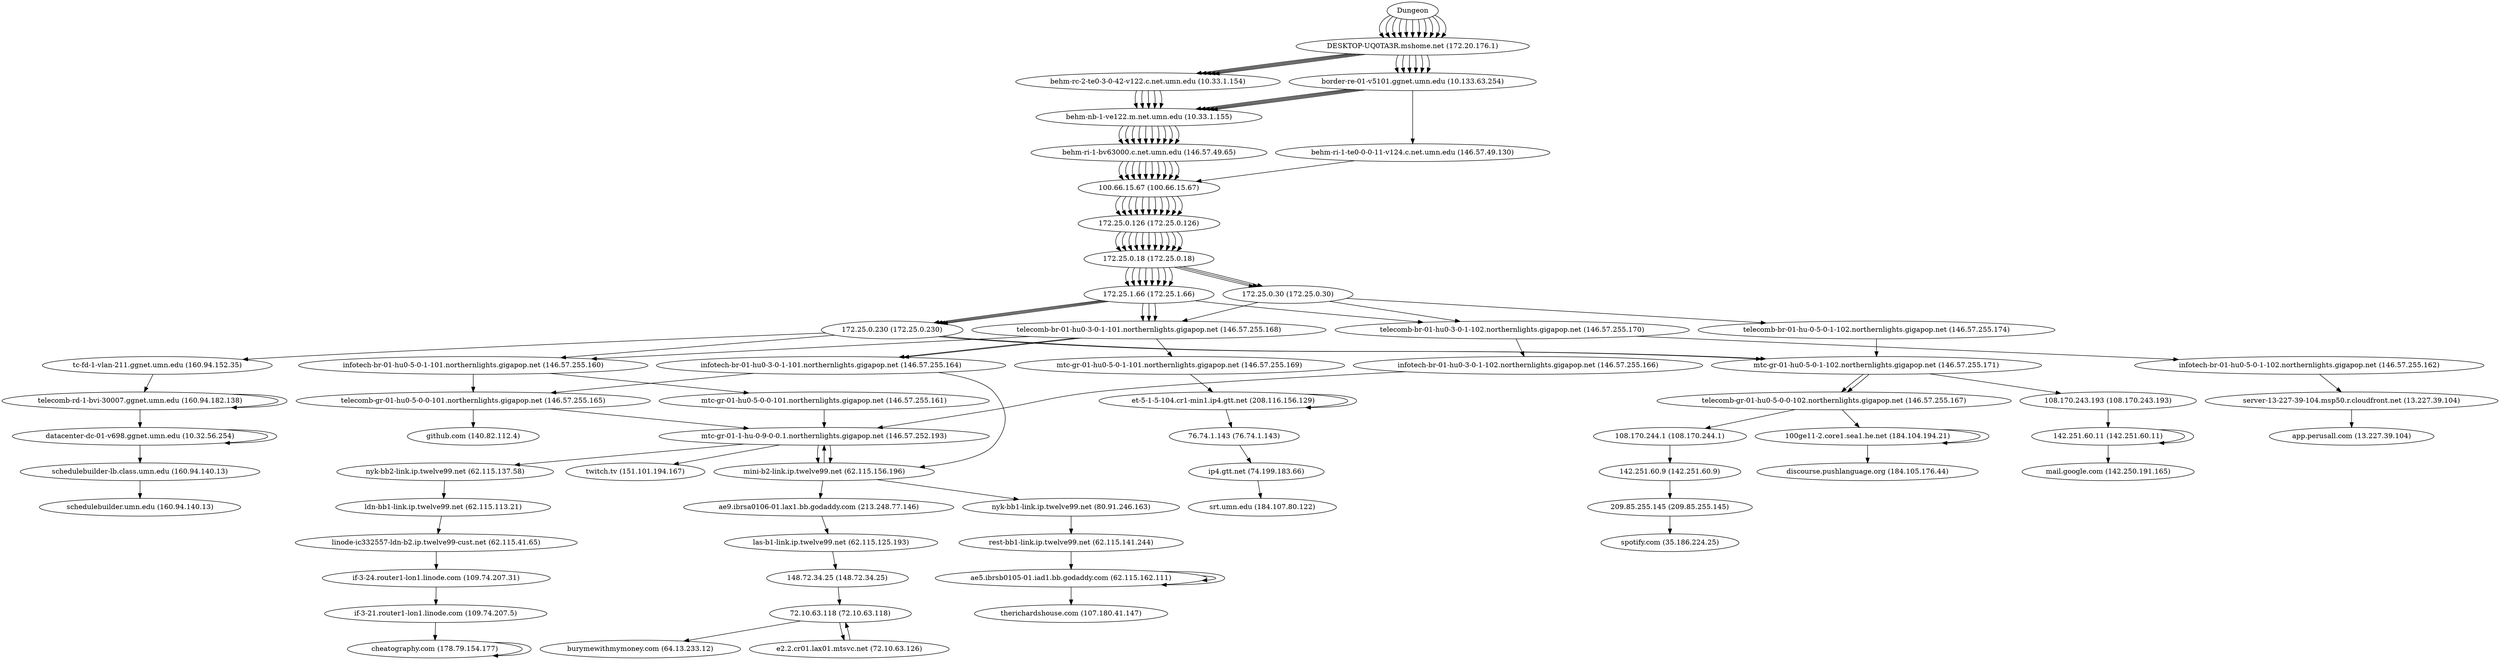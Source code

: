 digraph network {

// traceroute to srt.umn.edu (184.107.80.122), 60 hops max, 60 byte packets
"Dungeon" -> "DESKTOP-UQ0TA3R.mshome.net (172.20.176.1)";
"DESKTOP-UQ0TA3R.mshome.net (172.20.176.1)" -> "behm-rc-2-te0-3-0-42-v122.c.net.umn.edu (10.33.1.154)";
"behm-rc-2-te0-3-0-42-v122.c.net.umn.edu (10.33.1.154)" -> "behm-nb-1-ve122.m.net.umn.edu (10.33.1.155)";
"behm-nb-1-ve122.m.net.umn.edu (10.33.1.155)" -> "behm-ri-1-bv63000.c.net.umn.edu (146.57.49.65)";
"behm-ri-1-bv63000.c.net.umn.edu (146.57.49.65)" -> "100.66.15.67 (100.66.15.67)";
"100.66.15.67 (100.66.15.67)" -> "172.25.0.126 (172.25.0.126)";
"172.25.0.126 (172.25.0.126)" -> "172.25.0.18 (172.25.0.18)";
"172.25.0.18 (172.25.0.18)" -> "172.25.1.66 (172.25.1.66)";
"172.25.1.66 (172.25.1.66)" -> "telecomb-br-01-hu0-3-0-1-101.northernlights.gigapop.net (146.57.255.168)";
"telecomb-br-01-hu0-3-0-1-101.northernlights.gigapop.net (146.57.255.168)" -> "mtc-gr-01-hu0-5-0-1-101.northernlights.gigapop.net (146.57.255.169)";
"mtc-gr-01-hu0-5-0-1-101.northernlights.gigapop.net (146.57.255.169)" -> "et-5-1-5-104.cr1-min1.ip4.gtt.net (208.116.156.129)";
"et-5-1-5-104.cr1-min1.ip4.gtt.net (208.116.156.129)" -> "et-5-1-5-104.cr1-min1.ip4.gtt.net (208.116.156.129)";
"et-5-1-5-104.cr1-min1.ip4.gtt.net (208.116.156.129)" -> "76.74.1.143 (76.74.1.143)";
"76.74.1.143 (76.74.1.143)" -> "ip4.gtt.net (74.199.183.66)";
"ip4.gtt.net (74.199.183.66)" -> "srt.umn.edu (184.107.80.122)";

// traceroute to github.com (140.82.112.4), 60 hops max, 60 byte packets
"Dungeon" -> "DESKTOP-UQ0TA3R.mshome.net (172.20.176.1)";
"DESKTOP-UQ0TA3R.mshome.net (172.20.176.1)" -> "behm-rc-2-te0-3-0-42-v122.c.net.umn.edu (10.33.1.154)";
"behm-rc-2-te0-3-0-42-v122.c.net.umn.edu (10.33.1.154)" -> "behm-nb-1-ve122.m.net.umn.edu (10.33.1.155)";
"behm-nb-1-ve122.m.net.umn.edu (10.33.1.155)" -> "behm-ri-1-bv63000.c.net.umn.edu (146.57.49.65)";
"behm-ri-1-bv63000.c.net.umn.edu (146.57.49.65)" -> "100.66.15.67 (100.66.15.67)";
"100.66.15.67 (100.66.15.67)" -> "172.25.0.126 (172.25.0.126)";
"172.25.0.126 (172.25.0.126)" -> "172.25.0.18 (172.25.0.18)";
"172.25.0.18 (172.25.0.18)" -> "172.25.1.66 (172.25.1.66)";
"172.25.1.66 (172.25.1.66)" -> "telecomb-br-01-hu0-3-0-1-101.northernlights.gigapop.net (146.57.255.168)";
"telecomb-br-01-hu0-3-0-1-101.northernlights.gigapop.net (146.57.255.168)" -> "infotech-br-01-hu0-5-0-1-101.northernlights.gigapop.net (146.57.255.160)";
"infotech-br-01-hu0-5-0-1-101.northernlights.gigapop.net (146.57.255.160)" -> "telecomb-gr-01-hu0-5-0-0-101.northernlights.gigapop.net (146.57.255.165)";
"telecomb-gr-01-hu0-5-0-0-101.northernlights.gigapop.net (146.57.255.165)" -> "github.com (140.82.112.4)";

// traceroute to app.perusall.com (13.227.39.104), 60 hops max, 60 byte packets
"Dungeon" -> "DESKTOP-UQ0TA3R.mshome.net (172.20.176.1)";
"DESKTOP-UQ0TA3R.mshome.net (172.20.176.1)" -> "behm-rc-2-te0-3-0-42-v122.c.net.umn.edu (10.33.1.154)";
"behm-rc-2-te0-3-0-42-v122.c.net.umn.edu (10.33.1.154)" -> "behm-nb-1-ve122.m.net.umn.edu (10.33.1.155)";
"behm-nb-1-ve122.m.net.umn.edu (10.33.1.155)" -> "behm-ri-1-bv63000.c.net.umn.edu (146.57.49.65)";
"behm-ri-1-bv63000.c.net.umn.edu (146.57.49.65)" -> "100.66.15.67 (100.66.15.67)";
"100.66.15.67 (100.66.15.67)" -> "172.25.0.126 (172.25.0.126)";
"172.25.0.126 (172.25.0.126)" -> "172.25.0.18 (172.25.0.18)";
"172.25.0.18 (172.25.0.18)" -> "172.25.1.66 (172.25.1.66)";
"172.25.1.66 (172.25.1.66)" -> "telecomb-br-01-hu0-3-0-1-102.northernlights.gigapop.net (146.57.255.170)";
"telecomb-br-01-hu0-3-0-1-102.northernlights.gigapop.net (146.57.255.170)" -> "infotech-br-01-hu0-5-0-1-102.northernlights.gigapop.net (146.57.255.162)";
"infotech-br-01-hu0-5-0-1-102.northernlights.gigapop.net (146.57.255.162)" -> "server-13-227-39-104.msp50.r.cloudfront.net (13.227.39.104)";
"server-13-227-39-104.msp50.r.cloudfront.net (13.227.39.104)" -> "app.perusall.com (13.227.39.104)";

// traceroute to mail.google.com (142.250.191.165), 60 hops max, 60 byte packets
"Dungeon" -> "DESKTOP-UQ0TA3R.mshome.net (172.20.176.1)";
"DESKTOP-UQ0TA3R.mshome.net (172.20.176.1)" -> "border-re-01-v5101.ggnet.umn.edu (10.133.63.254)";
"border-re-01-v5101.ggnet.umn.edu (10.133.63.254)" -> "behm-nb-1-ve122.m.net.umn.edu (10.33.1.155)";
"behm-nb-1-ve122.m.net.umn.edu (10.33.1.155)" -> "behm-ri-1-bv63000.c.net.umn.edu (146.57.49.65)";
"behm-ri-1-bv63000.c.net.umn.edu (146.57.49.65)" -> "100.66.15.67 (100.66.15.67)";
"100.66.15.67 (100.66.15.67)" -> "172.25.0.126 (172.25.0.126)";
"172.25.0.126 (172.25.0.126)" -> "172.25.0.18 (172.25.0.18)";
"172.25.0.18 (172.25.0.18)" -> "172.25.1.66 (172.25.1.66)";
"172.25.1.66 (172.25.1.66)" -> "172.25.0.230 (172.25.0.230)";
"172.25.0.230 (172.25.0.230)" -> "mtc-gr-01-hu0-5-0-1-102.northernlights.gigapop.net (146.57.255.171)";
"mtc-gr-01-hu0-5-0-1-102.northernlights.gigapop.net (146.57.255.171)" -> "108.170.243.193 (108.170.243.193)";
"108.170.243.193 (108.170.243.193)" -> "142.251.60.11 (142.251.60.11)";
"142.251.60.11 (142.251.60.11)" -> "142.251.60.11 (142.251.60.11)";
"142.251.60.11 (142.251.60.11)" -> "mail.google.com (142.250.191.165)";

// traceroute to schedulebuilder.umn.edu (160.94.140.13), 60 hops max, 60 byte packets
"Dungeon" -> "DESKTOP-UQ0TA3R.mshome.net (172.20.176.1)";
"DESKTOP-UQ0TA3R.mshome.net (172.20.176.1)" -> "border-re-01-v5101.ggnet.umn.edu (10.133.63.254)";
"border-re-01-v5101.ggnet.umn.edu (10.133.63.254)" -> "behm-ri-1-te0-0-0-11-v124.c.net.umn.edu (146.57.49.130)";
"behm-ri-1-te0-0-0-11-v124.c.net.umn.edu (146.57.49.130)" -> "100.66.15.67 (100.66.15.67)";
"100.66.15.67 (100.66.15.67)" -> "172.25.0.126 (172.25.0.126)";
"172.25.0.126 (172.25.0.126)" -> "172.25.0.18 (172.25.0.18)";
"172.25.0.18 (172.25.0.18)" -> "172.25.1.66 (172.25.1.66)";
"172.25.1.66 (172.25.1.66)" -> "172.25.0.230 (172.25.0.230)";
"172.25.0.230 (172.25.0.230)" -> "tc-fd-1-vlan-211.ggnet.umn.edu (160.94.152.35)";
"tc-fd-1-vlan-211.ggnet.umn.edu (160.94.152.35)" -> "telecomb-rd-1-bvi-30007.ggnet.umn.edu (160.94.182.138)";
"telecomb-rd-1-bvi-30007.ggnet.umn.edu (160.94.182.138)" -> "telecomb-rd-1-bvi-30007.ggnet.umn.edu (160.94.182.138)";
"telecomb-rd-1-bvi-30007.ggnet.umn.edu (160.94.182.138)" -> "datacenter-dc-01-v698.ggnet.umn.edu (10.32.56.254)";
"datacenter-dc-01-v698.ggnet.umn.edu (10.32.56.254)" -> "datacenter-dc-01-v698.ggnet.umn.edu (10.32.56.254)";
"datacenter-dc-01-v698.ggnet.umn.edu (10.32.56.254)" -> "schedulebuilder-lb.class.umn.edu (160.94.140.13)";
"schedulebuilder-lb.class.umn.edu (160.94.140.13)" -> "schedulebuilder.umn.edu (160.94.140.13)";

// traceroute to cheatography.com (178.79.154.177), 60 hops max, 60 byte packets
"Dungeon" -> "DESKTOP-UQ0TA3R.mshome.net (172.20.176.1)";
"DESKTOP-UQ0TA3R.mshome.net (172.20.176.1)" -> "border-re-01-v5101.ggnet.umn.edu (10.133.63.254)";
"border-re-01-v5101.ggnet.umn.edu (10.133.63.254)" -> "behm-nb-1-ve122.m.net.umn.edu (10.33.1.155)";
"behm-nb-1-ve122.m.net.umn.edu (10.33.1.155)" -> "behm-ri-1-bv63000.c.net.umn.edu (146.57.49.65)";
"behm-ri-1-bv63000.c.net.umn.edu (146.57.49.65)" -> "100.66.15.67 (100.66.15.67)";
"100.66.15.67 (100.66.15.67)" -> "172.25.0.126 (172.25.0.126)";
"172.25.0.126 (172.25.0.126)" -> "172.25.0.18 (172.25.0.18)";
"172.25.0.18 (172.25.0.18)" -> "172.25.1.66 (172.25.1.66)";
"172.25.1.66 (172.25.1.66)" -> "172.25.0.230 (172.25.0.230)";
"172.25.0.230 (172.25.0.230)" -> "infotech-br-01-hu0-5-0-1-101.northernlights.gigapop.net (146.57.255.160)";
"infotech-br-01-hu0-5-0-1-101.northernlights.gigapop.net (146.57.255.160)" -> "mtc-gr-01-hu0-5-0-0-101.northernlights.gigapop.net (146.57.255.161)";
"mtc-gr-01-hu0-5-0-0-101.northernlights.gigapop.net (146.57.255.161)" -> "mtc-gr-01-1-hu-0-9-0-0.1.northernlights.gigapop.net (146.57.252.193)";
"mtc-gr-01-1-hu-0-9-0-0.1.northernlights.gigapop.net (146.57.252.193)" -> "nyk-bb2-link.ip.twelve99.net (62.115.137.58)";
"nyk-bb2-link.ip.twelve99.net (62.115.137.58)" -> "ldn-bb1-link.ip.twelve99.net (62.115.113.21)";
"ldn-bb1-link.ip.twelve99.net (62.115.113.21)" -> "linode-ic332557-ldn-b2.ip.twelve99-cust.net (62.115.41.65)";
"linode-ic332557-ldn-b2.ip.twelve99-cust.net (62.115.41.65)" -> "if-3-24.router1-lon1.linode.com (109.74.207.31)";
"if-3-24.router1-lon1.linode.com (109.74.207.31)" -> "if-3-21.router1-lon1.linode.com (109.74.207.5)";
"if-3-21.router1-lon1.linode.com (109.74.207.5)" -> "cheatography.com (178.79.154.177)";
"cheatography.com (178.79.154.177)" -> "cheatography.com (178.79.154.177)";

// traceroute to twitch.tv (151.101.194.167), 60 hops max, 60 byte packets
"Dungeon" -> "DESKTOP-UQ0TA3R.mshome.net (172.20.176.1)";
"DESKTOP-UQ0TA3R.mshome.net (172.20.176.1)" -> "border-re-01-v5101.ggnet.umn.edu (10.133.63.254)";
"border-re-01-v5101.ggnet.umn.edu (10.133.63.254)" -> "behm-nb-1-ve122.m.net.umn.edu (10.33.1.155)";
"behm-nb-1-ve122.m.net.umn.edu (10.33.1.155)" -> "behm-ri-1-bv63000.c.net.umn.edu (146.57.49.65)";
"behm-ri-1-bv63000.c.net.umn.edu (146.57.49.65)" -> "100.66.15.67 (100.66.15.67)";
"100.66.15.67 (100.66.15.67)" -> "172.25.0.126 (172.25.0.126)";
"172.25.0.126 (172.25.0.126)" -> "172.25.0.18 (172.25.0.18)";
"172.25.0.18 (172.25.0.18)" -> "172.25.0.30 (172.25.0.30)";
"172.25.0.30 (172.25.0.30)" -> "telecomb-br-01-hu0-3-0-1-102.northernlights.gigapop.net (146.57.255.170)";
"telecomb-br-01-hu0-3-0-1-102.northernlights.gigapop.net (146.57.255.170)" -> "infotech-br-01-hu0-3-0-1-102.northernlights.gigapop.net (146.57.255.166)";
"infotech-br-01-hu0-3-0-1-102.northernlights.gigapop.net (146.57.255.166)" -> "mtc-gr-01-1-hu-0-9-0-0.1.northernlights.gigapop.net (146.57.252.193)";
"mtc-gr-01-1-hu-0-9-0-0.1.northernlights.gigapop.net (146.57.252.193)" -> "twitch.tv (151.101.194.167)";

// traceroute to discourse.pushlanguage.org (184.105.176.44), 60 hops max, 60 byte packets
"Dungeon" -> "DESKTOP-UQ0TA3R.mshome.net (172.20.176.1)";
"DESKTOP-UQ0TA3R.mshome.net (172.20.176.1)" -> "behm-rc-2-te0-3-0-42-v122.c.net.umn.edu (10.33.1.154)";
"behm-rc-2-te0-3-0-42-v122.c.net.umn.edu (10.33.1.154)" -> "behm-nb-1-ve122.m.net.umn.edu (10.33.1.155)";
"behm-nb-1-ve122.m.net.umn.edu (10.33.1.155)" -> "behm-ri-1-bv63000.c.net.umn.edu (146.57.49.65)";
"behm-ri-1-bv63000.c.net.umn.edu (146.57.49.65)" -> "100.66.15.67 (100.66.15.67)";
"100.66.15.67 (100.66.15.67)" -> "172.25.0.126 (172.25.0.126)";
"172.25.0.126 (172.25.0.126)" -> "172.25.0.18 (172.25.0.18)";
"172.25.0.18 (172.25.0.18)" -> "172.25.1.66 (172.25.1.66)";
"172.25.1.66 (172.25.1.66)" -> "172.25.0.230 (172.25.0.230)";
"172.25.0.230 (172.25.0.230)" -> "mtc-gr-01-hu0-5-0-1-102.northernlights.gigapop.net (146.57.255.171)";
"mtc-gr-01-hu0-5-0-1-102.northernlights.gigapop.net (146.57.255.171)" -> "telecomb-gr-01-hu0-5-0-0-102.northernlights.gigapop.net (146.57.255.167)";
"telecomb-gr-01-hu0-5-0-0-102.northernlights.gigapop.net (146.57.255.167)" -> "100ge11-2.core1.sea1.he.net (184.104.194.21)";
"100ge11-2.core1.sea1.he.net (184.104.194.21)" -> "100ge11-2.core1.sea1.he.net (184.104.194.21)";
"100ge11-2.core1.sea1.he.net (184.104.194.21)" -> "discourse.pushlanguage.org (184.105.176.44)";

// traceroute to burymewithmymoney.com (64.13.233.12), 60 hops max, 60 byte packets
"Dungeon" -> "DESKTOP-UQ0TA3R.mshome.net (172.20.176.1)";
"DESKTOP-UQ0TA3R.mshome.net (172.20.176.1)" -> "behm-rc-2-te0-3-0-42-v122.c.net.umn.edu (10.33.1.154)";
"behm-rc-2-te0-3-0-42-v122.c.net.umn.edu (10.33.1.154)" -> "behm-nb-1-ve122.m.net.umn.edu (10.33.1.155)";
"behm-nb-1-ve122.m.net.umn.edu (10.33.1.155)" -> "behm-ri-1-bv63000.c.net.umn.edu (146.57.49.65)";
"behm-ri-1-bv63000.c.net.umn.edu (146.57.49.65)" -> "100.66.15.67 (100.66.15.67)";
"100.66.15.67 (100.66.15.67)" -> "172.25.0.126 (172.25.0.126)";
"172.25.0.126 (172.25.0.126)" -> "172.25.0.18 (172.25.0.18)";
"172.25.0.18 (172.25.0.18)" -> "172.25.1.66 (172.25.1.66)";
"172.25.1.66 (172.25.1.66)" -> "telecomb-br-01-hu0-3-0-1-101.northernlights.gigapop.net (146.57.255.168)";
"telecomb-br-01-hu0-3-0-1-101.northernlights.gigapop.net (146.57.255.168)" -> "infotech-br-01-hu0-3-0-1-101.northernlights.gigapop.net (146.57.255.164)";
"infotech-br-01-hu0-3-0-1-101.northernlights.gigapop.net (146.57.255.164)" -> "mini-b2-link.ip.twelve99.net (62.115.156.196)";
"mini-b2-link.ip.twelve99.net (62.115.156.196)" -> "mtc-gr-01-1-hu-0-9-0-0.1.northernlights.gigapop.net (146.57.252.193)";
"mtc-gr-01-1-hu-0-9-0-0.1.northernlights.gigapop.net (146.57.252.193)" -> "mini-b2-link.ip.twelve99.net (62.115.156.196)";
"mini-b2-link.ip.twelve99.net (62.115.156.196)" -> "ae9.ibrsa0106-01.lax1.bb.godaddy.com (213.248.77.146)";
"ae9.ibrsa0106-01.lax1.bb.godaddy.com (213.248.77.146)" -> "las-b1-link.ip.twelve99.net (62.115.125.193)";
"las-b1-link.ip.twelve99.net (62.115.125.193)" -> "148.72.34.25 (148.72.34.25)";
"148.72.34.25 (148.72.34.25)" -> "72.10.63.118 (72.10.63.118)";
"72.10.63.118 (72.10.63.118)" -> "e2.2.cr01.lax01.mtsvc.net (72.10.63.126)";
"e2.2.cr01.lax01.mtsvc.net (72.10.63.126)" -> "72.10.63.118 (72.10.63.118)";
"72.10.63.118 (72.10.63.118)" -> "burymewithmymoney.com (64.13.233.12)";

// traceroute to spotify.com (35.186.224.25), 60 hops max, 60 byte packets
"Dungeon" -> "DESKTOP-UQ0TA3R.mshome.net (172.20.176.1)";
"DESKTOP-UQ0TA3R.mshome.net (172.20.176.1)" -> "border-re-01-v5101.ggnet.umn.edu (10.133.63.254)";
"border-re-01-v5101.ggnet.umn.edu (10.133.63.254)" -> "behm-nb-1-ve122.m.net.umn.edu (10.33.1.155)";
"behm-nb-1-ve122.m.net.umn.edu (10.33.1.155)" -> "behm-ri-1-bv63000.c.net.umn.edu (146.57.49.65)";
"behm-ri-1-bv63000.c.net.umn.edu (146.57.49.65)" -> "100.66.15.67 (100.66.15.67)";
"100.66.15.67 (100.66.15.67)" -> "172.25.0.126 (172.25.0.126)";
"172.25.0.126 (172.25.0.126)" -> "172.25.0.18 (172.25.0.18)";
"172.25.0.18 (172.25.0.18)" -> "172.25.0.30 (172.25.0.30)";
"172.25.0.30 (172.25.0.30)" -> "telecomb-br-01-hu-0-5-0-1-102.northernlights.gigapop.net (146.57.255.174)";
"telecomb-br-01-hu-0-5-0-1-102.northernlights.gigapop.net (146.57.255.174)" -> "mtc-gr-01-hu0-5-0-1-102.northernlights.gigapop.net (146.57.255.171)";
"mtc-gr-01-hu0-5-0-1-102.northernlights.gigapop.net (146.57.255.171)" -> "telecomb-gr-01-hu0-5-0-0-102.northernlights.gigapop.net (146.57.255.167)";
"telecomb-gr-01-hu0-5-0-0-102.northernlights.gigapop.net (146.57.255.167)" -> "108.170.244.1 (108.170.244.1)";
"108.170.244.1 (108.170.244.1)" -> "142.251.60.9 (142.251.60.9)";
"142.251.60.9 (142.251.60.9)" -> "209.85.255.145 (209.85.255.145)";
"209.85.255.145 (209.85.255.145)" -> "spotify.com (35.186.224.25)";

// traceroute to therichardshouse.com (107.180.41.147), 60 hops max, 60 byte packets
"Dungeon" -> "DESKTOP-UQ0TA3R.mshome.net (172.20.176.1)";
"DESKTOP-UQ0TA3R.mshome.net (172.20.176.1)" -> "border-re-01-v5101.ggnet.umn.edu (10.133.63.254)";
"border-re-01-v5101.ggnet.umn.edu (10.133.63.254)" -> "behm-nb-1-ve122.m.net.umn.edu (10.33.1.155)";
"behm-nb-1-ve122.m.net.umn.edu (10.33.1.155)" -> "behm-ri-1-bv63000.c.net.umn.edu (146.57.49.65)";
"behm-ri-1-bv63000.c.net.umn.edu (146.57.49.65)" -> "100.66.15.67 (100.66.15.67)";
"100.66.15.67 (100.66.15.67)" -> "172.25.0.126 (172.25.0.126)";
"172.25.0.126 (172.25.0.126)" -> "172.25.0.18 (172.25.0.18)";
"172.25.0.18 (172.25.0.18)" -> "172.25.0.30 (172.25.0.30)";
"172.25.0.30 (172.25.0.30)" -> "telecomb-br-01-hu0-3-0-1-101.northernlights.gigapop.net (146.57.255.168)";
"telecomb-br-01-hu0-3-0-1-101.northernlights.gigapop.net (146.57.255.168)" -> "infotech-br-01-hu0-3-0-1-101.northernlights.gigapop.net (146.57.255.164)";
"infotech-br-01-hu0-3-0-1-101.northernlights.gigapop.net (146.57.255.164)" -> "telecomb-gr-01-hu0-5-0-0-101.northernlights.gigapop.net (146.57.255.165)";
"telecomb-gr-01-hu0-5-0-0-101.northernlights.gigapop.net (146.57.255.165)" -> "mtc-gr-01-1-hu-0-9-0-0.1.northernlights.gigapop.net (146.57.252.193)";
"mtc-gr-01-1-hu-0-9-0-0.1.northernlights.gigapop.net (146.57.252.193)" -> "mini-b2-link.ip.twelve99.net (62.115.156.196)";
"mini-b2-link.ip.twelve99.net (62.115.156.196)" -> "nyk-bb1-link.ip.twelve99.net (80.91.246.163)";
"nyk-bb1-link.ip.twelve99.net (80.91.246.163)" -> "rest-bb1-link.ip.twelve99.net (62.115.141.244)";
"rest-bb1-link.ip.twelve99.net (62.115.141.244)" -> "ae5.ibrsb0105-01.iad1.bb.godaddy.com (62.115.162.111)";
"ae5.ibrsb0105-01.iad1.bb.godaddy.com (62.115.162.111)" -> "ae5.ibrsb0105-01.iad1.bb.godaddy.com (62.115.162.111)";
"ae5.ibrsb0105-01.iad1.bb.godaddy.com (62.115.162.111)" -> "ae5.ibrsb0105-01.iad1.bb.godaddy.com (62.115.162.111)";
"ae5.ibrsb0105-01.iad1.bb.godaddy.com (62.115.162.111)" -> "therichardshouse.com (107.180.41.147)";
}
